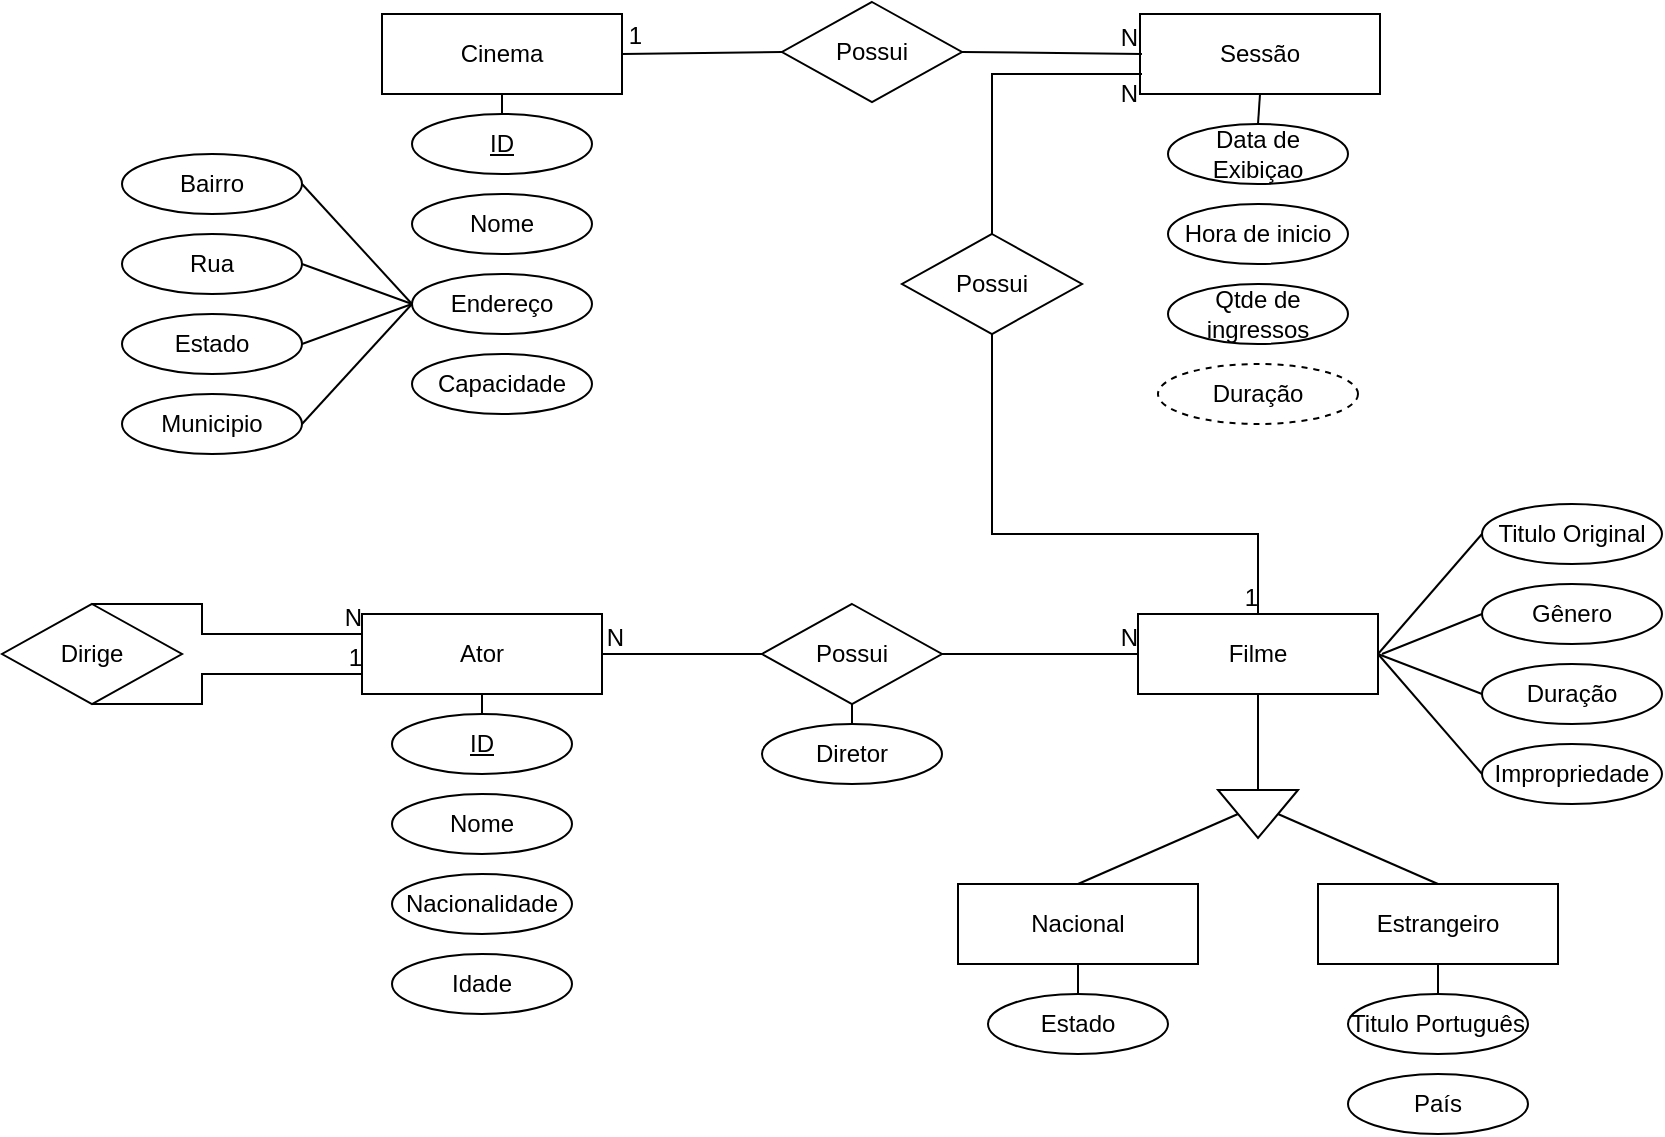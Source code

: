 <mxfile version="17.2.1" type="github"><diagram id="5hWkkJwb_R7D71X7_Qy8" name="Page-1"><mxGraphModel dx="2249" dy="794" grid="1" gridSize="10" guides="1" tooltips="1" connect="1" arrows="1" fold="1" page="1" pageScale="1" pageWidth="827" pageHeight="1169" math="0" shadow="0"><root><mxCell id="0"/><mxCell id="1" parent="0"/><mxCell id="KapmfFKW6zKVz0AodKhJ-1" value="Cinema" style="rounded=0;whiteSpace=wrap;html=1;" vertex="1" parent="1"><mxGeometry x="120" y="100" width="120" height="40" as="geometry"/></mxCell><mxCell id="KapmfFKW6zKVz0AodKhJ-2" value="Filme" style="rounded=0;whiteSpace=wrap;html=1;" vertex="1" parent="1"><mxGeometry x="498" y="400" width="120" height="40" as="geometry"/></mxCell><mxCell id="KapmfFKW6zKVz0AodKhJ-3" value="Ator" style="rounded=0;whiteSpace=wrap;html=1;" vertex="1" parent="1"><mxGeometry x="110" y="400" width="120" height="40" as="geometry"/></mxCell><mxCell id="KapmfFKW6zKVz0AodKhJ-4" value="Nacional" style="rounded=0;whiteSpace=wrap;html=1;" vertex="1" parent="1"><mxGeometry x="408" y="535" width="120" height="40" as="geometry"/></mxCell><mxCell id="KapmfFKW6zKVz0AodKhJ-5" value="Estrangeiro" style="rounded=0;whiteSpace=wrap;html=1;" vertex="1" parent="1"><mxGeometry x="588" y="535" width="120" height="40" as="geometry"/></mxCell><mxCell id="KapmfFKW6zKVz0AodKhJ-6" value="Sessão" style="rounded=0;whiteSpace=wrap;html=1;" vertex="1" parent="1"><mxGeometry x="499" y="100" width="120" height="40" as="geometry"/></mxCell><mxCell id="KapmfFKW6zKVz0AodKhJ-10" value="ID" style="ellipse;whiteSpace=wrap;html=1;align=center;fontStyle=4;" vertex="1" parent="1"><mxGeometry x="135" y="150" width="90" height="30" as="geometry"/></mxCell><mxCell id="KapmfFKW6zKVz0AodKhJ-11" value="Nome" style="ellipse;whiteSpace=wrap;html=1;align=center;" vertex="1" parent="1"><mxGeometry x="135" y="190" width="90" height="30" as="geometry"/></mxCell><mxCell id="KapmfFKW6zKVz0AodKhJ-12" value="Municipio" style="ellipse;whiteSpace=wrap;html=1;align=center;" vertex="1" parent="1"><mxGeometry x="-10" y="290" width="90" height="30" as="geometry"/></mxCell><mxCell id="KapmfFKW6zKVz0AodKhJ-13" value="Capacidade" style="ellipse;whiteSpace=wrap;html=1;align=center;" vertex="1" parent="1"><mxGeometry x="135" y="270" width="90" height="30" as="geometry"/></mxCell><mxCell id="KapmfFKW6zKVz0AodKhJ-14" value="Bairro" style="ellipse;whiteSpace=wrap;html=1;align=center;" vertex="1" parent="1"><mxGeometry x="-10" y="170" width="90" height="30" as="geometry"/></mxCell><mxCell id="KapmfFKW6zKVz0AodKhJ-15" value="Estado" style="ellipse;whiteSpace=wrap;html=1;align=center;" vertex="1" parent="1"><mxGeometry x="-10" y="250" width="90" height="30" as="geometry"/></mxCell><mxCell id="KapmfFKW6zKVz0AodKhJ-16" value="Endereço" style="ellipse;whiteSpace=wrap;html=1;align=center;" vertex="1" parent="1"><mxGeometry x="135" y="230" width="90" height="30" as="geometry"/></mxCell><mxCell id="KapmfFKW6zKVz0AodKhJ-17" value="Rua" style="ellipse;whiteSpace=wrap;html=1;align=center;" vertex="1" parent="1"><mxGeometry x="-10" y="210" width="90" height="30" as="geometry"/></mxCell><mxCell id="KapmfFKW6zKVz0AodKhJ-18" value="" style="endArrow=none;html=1;rounded=0;exitX=0.5;exitY=1;exitDx=0;exitDy=0;entryX=0.5;entryY=0;entryDx=0;entryDy=0;" edge="1" parent="1" source="KapmfFKW6zKVz0AodKhJ-1" target="KapmfFKW6zKVz0AodKhJ-10"><mxGeometry relative="1" as="geometry"><mxPoint x="300" y="180" as="sourcePoint"/><mxPoint x="460" y="180" as="targetPoint"/></mxGeometry></mxCell><mxCell id="KapmfFKW6zKVz0AodKhJ-22" value="" style="endArrow=none;html=1;rounded=0;exitX=1;exitY=0.5;exitDx=0;exitDy=0;entryX=0;entryY=0.5;entryDx=0;entryDy=0;" edge="1" parent="1" source="KapmfFKW6zKVz0AodKhJ-14" target="KapmfFKW6zKVz0AodKhJ-16"><mxGeometry relative="1" as="geometry"><mxPoint x="-50" y="70" as="sourcePoint"/><mxPoint x="110" y="70" as="targetPoint"/></mxGeometry></mxCell><mxCell id="KapmfFKW6zKVz0AodKhJ-23" value="" style="endArrow=none;html=1;rounded=0;exitX=1;exitY=0.5;exitDx=0;exitDy=0;entryX=0;entryY=0.5;entryDx=0;entryDy=0;" edge="1" parent="1" source="KapmfFKW6zKVz0AodKhJ-17" target="KapmfFKW6zKVz0AodKhJ-16"><mxGeometry relative="1" as="geometry"><mxPoint x="90" y="215" as="sourcePoint"/><mxPoint x="145" y="255" as="targetPoint"/></mxGeometry></mxCell><mxCell id="KapmfFKW6zKVz0AodKhJ-24" value="" style="endArrow=none;html=1;rounded=0;exitX=1;exitY=0.5;exitDx=0;exitDy=0;entryX=0;entryY=0.5;entryDx=0;entryDy=0;" edge="1" parent="1" source="KapmfFKW6zKVz0AodKhJ-15" target="KapmfFKW6zKVz0AodKhJ-16"><mxGeometry relative="1" as="geometry"><mxPoint x="90" y="255" as="sourcePoint"/><mxPoint x="130" y="250" as="targetPoint"/></mxGeometry></mxCell><mxCell id="KapmfFKW6zKVz0AodKhJ-25" value="" style="endArrow=none;html=1;rounded=0;exitX=1;exitY=0.5;exitDx=0;exitDy=0;entryX=0;entryY=0.5;entryDx=0;entryDy=0;" edge="1" parent="1" source="KapmfFKW6zKVz0AodKhJ-12" target="KapmfFKW6zKVz0AodKhJ-16"><mxGeometry relative="1" as="geometry"><mxPoint x="90" y="295" as="sourcePoint"/><mxPoint x="145" y="255" as="targetPoint"/></mxGeometry></mxCell><mxCell id="KapmfFKW6zKVz0AodKhJ-27" value="Gênero" style="ellipse;whiteSpace=wrap;html=1;align=center;" vertex="1" parent="1"><mxGeometry x="670" y="385" width="90" height="30" as="geometry"/></mxCell><mxCell id="KapmfFKW6zKVz0AodKhJ-28" value="Impropriedade" style="ellipse;whiteSpace=wrap;html=1;align=center;" vertex="1" parent="1"><mxGeometry x="670" y="465" width="90" height="30" as="geometry"/></mxCell><mxCell id="KapmfFKW6zKVz0AodKhJ-29" value="Duração" style="ellipse;whiteSpace=wrap;html=1;align=center;" vertex="1" parent="1"><mxGeometry x="670" y="425" width="90" height="30" as="geometry"/></mxCell><mxCell id="KapmfFKW6zKVz0AodKhJ-31" value="Data de Exibiçao" style="ellipse;whiteSpace=wrap;html=1;align=center;" vertex="1" parent="1"><mxGeometry x="513" y="155" width="90" height="30" as="geometry"/></mxCell><mxCell id="KapmfFKW6zKVz0AodKhJ-33" value="Hora de inicio" style="ellipse;whiteSpace=wrap;html=1;align=center;" vertex="1" parent="1"><mxGeometry x="513" y="195" width="90" height="30" as="geometry"/></mxCell><mxCell id="KapmfFKW6zKVz0AodKhJ-34" value="Duração" style="ellipse;whiteSpace=wrap;html=1;align=center;dashed=1;" vertex="1" parent="1"><mxGeometry x="508" y="275" width="100" height="30" as="geometry"/></mxCell><mxCell id="KapmfFKW6zKVz0AodKhJ-35" value="Qtde de ingressos" style="ellipse;whiteSpace=wrap;html=1;align=center;" vertex="1" parent="1"><mxGeometry x="513" y="235" width="90" height="30" as="geometry"/></mxCell><mxCell id="KapmfFKW6zKVz0AodKhJ-36" value="" style="endArrow=none;html=1;rounded=0;entryX=0.5;entryY=0;entryDx=0;entryDy=0;exitX=0.5;exitY=1;exitDx=0;exitDy=0;" edge="1" parent="1" source="KapmfFKW6zKVz0AodKhJ-6" target="KapmfFKW6zKVz0AodKhJ-31"><mxGeometry relative="1" as="geometry"><mxPoint x="448" y="-75" as="sourcePoint"/><mxPoint x="523" y="-190" as="targetPoint"/></mxGeometry></mxCell><mxCell id="KapmfFKW6zKVz0AodKhJ-37" value="Titulo Original" style="ellipse;whiteSpace=wrap;html=1;align=center;" vertex="1" parent="1"><mxGeometry x="670" y="345" width="90" height="30" as="geometry"/></mxCell><mxCell id="KapmfFKW6zKVz0AodKhJ-38" value="Estado" style="ellipse;whiteSpace=wrap;html=1;align=center;" vertex="1" parent="1"><mxGeometry x="423" y="590" width="90" height="30" as="geometry"/></mxCell><mxCell id="KapmfFKW6zKVz0AodKhJ-39" value="País" style="ellipse;whiteSpace=wrap;html=1;align=center;" vertex="1" parent="1"><mxGeometry x="603" y="630" width="90" height="30" as="geometry"/></mxCell><mxCell id="KapmfFKW6zKVz0AodKhJ-40" value="Titulo Português" style="ellipse;whiteSpace=wrap;html=1;align=center;" vertex="1" parent="1"><mxGeometry x="603" y="590" width="90" height="30" as="geometry"/></mxCell><mxCell id="KapmfFKW6zKVz0AodKhJ-41" value="ID" style="ellipse;whiteSpace=wrap;html=1;align=center;fontStyle=4;" vertex="1" parent="1"><mxGeometry x="125" y="450" width="90" height="30" as="geometry"/></mxCell><mxCell id="KapmfFKW6zKVz0AodKhJ-42" value="Nome" style="ellipse;whiteSpace=wrap;html=1;align=center;" vertex="1" parent="1"><mxGeometry x="125" y="490" width="90" height="30" as="geometry"/></mxCell><mxCell id="KapmfFKW6zKVz0AodKhJ-43" value="Idade" style="ellipse;whiteSpace=wrap;html=1;align=center;" vertex="1" parent="1"><mxGeometry x="125" y="570" width="90" height="30" as="geometry"/></mxCell><mxCell id="KapmfFKW6zKVz0AodKhJ-44" value="Nacionalidade" style="ellipse;whiteSpace=wrap;html=1;align=center;" vertex="1" parent="1"><mxGeometry x="125" y="530" width="90" height="30" as="geometry"/></mxCell><mxCell id="KapmfFKW6zKVz0AodKhJ-45" value="" style="endArrow=none;html=1;rounded=0;entryX=0.5;entryY=1;entryDx=0;entryDy=0;exitX=0.5;exitY=0;exitDx=0;exitDy=0;" edge="1" parent="1" source="KapmfFKW6zKVz0AodKhJ-38" target="KapmfFKW6zKVz0AodKhJ-4"><mxGeometry relative="1" as="geometry"><mxPoint x="198" y="585" as="sourcePoint"/><mxPoint x="198" y="600" as="targetPoint"/></mxGeometry></mxCell><mxCell id="KapmfFKW6zKVz0AodKhJ-46" value="" style="endArrow=none;html=1;rounded=0;entryX=0.5;entryY=0;entryDx=0;entryDy=0;exitX=0.5;exitY=1;exitDx=0;exitDy=0;" edge="1" parent="1" source="KapmfFKW6zKVz0AodKhJ-5" target="KapmfFKW6zKVz0AodKhJ-40"><mxGeometry relative="1" as="geometry"><mxPoint x="108" y="595" as="sourcePoint"/><mxPoint x="108" y="610" as="targetPoint"/></mxGeometry></mxCell><mxCell id="KapmfFKW6zKVz0AodKhJ-47" value="" style="endArrow=none;html=1;rounded=0;entryX=0.5;entryY=0;entryDx=0;entryDy=0;exitX=0.5;exitY=1;exitDx=0;exitDy=0;" edge="1" parent="1" source="KapmfFKW6zKVz0AodKhJ-3" target="KapmfFKW6zKVz0AodKhJ-41"><mxGeometry relative="1" as="geometry"><mxPoint x="-360" y="915" as="sourcePoint"/><mxPoint x="-360" y="930" as="targetPoint"/></mxGeometry></mxCell><mxCell id="KapmfFKW6zKVz0AodKhJ-48" value="" style="endArrow=none;html=1;rounded=0;exitX=1;exitY=0.5;exitDx=0;exitDy=0;entryX=0;entryY=0.5;entryDx=0;entryDy=0;" edge="1" parent="1" source="KapmfFKW6zKVz0AodKhJ-2" target="KapmfFKW6zKVz0AodKhJ-37"><mxGeometry relative="1" as="geometry"><mxPoint x="318" y="925" as="sourcePoint"/><mxPoint x="660" y="420" as="targetPoint"/></mxGeometry></mxCell><mxCell id="KapmfFKW6zKVz0AodKhJ-51" value="Possui" style="shape=rhombus;perimeter=rhombusPerimeter;whiteSpace=wrap;html=1;align=center;" vertex="1" parent="1"><mxGeometry x="320" y="94" width="90" height="50" as="geometry"/></mxCell><mxCell id="KapmfFKW6zKVz0AodKhJ-52" value="Possui" style="shape=rhombus;perimeter=rhombusPerimeter;whiteSpace=wrap;html=1;align=center;" vertex="1" parent="1"><mxGeometry x="310" y="395" width="90" height="50" as="geometry"/></mxCell><mxCell id="KapmfFKW6zKVz0AodKhJ-53" value="" style="endArrow=none;html=1;rounded=0;exitX=1;exitY=0.5;exitDx=0;exitDy=0;entryX=0;entryY=0.5;entryDx=0;entryDy=0;" edge="1" parent="1" source="KapmfFKW6zKVz0AodKhJ-52" target="KapmfFKW6zKVz0AodKhJ-2"><mxGeometry relative="1" as="geometry"><mxPoint x="410" y="360" as="sourcePoint"/><mxPoint x="570" y="360" as="targetPoint"/></mxGeometry></mxCell><mxCell id="KapmfFKW6zKVz0AodKhJ-54" value="N" style="resizable=0;html=1;align=right;verticalAlign=bottom;" connectable="0" vertex="1" parent="KapmfFKW6zKVz0AodKhJ-53"><mxGeometry x="1" relative="1" as="geometry"/></mxCell><mxCell id="KapmfFKW6zKVz0AodKhJ-57" value="Dirige" style="shape=rhombus;perimeter=rhombusPerimeter;whiteSpace=wrap;html=1;align=center;" vertex="1" parent="1"><mxGeometry x="-70" y="395" width="90" height="50" as="geometry"/></mxCell><mxCell id="KapmfFKW6zKVz0AodKhJ-58" value="" style="endArrow=none;html=1;rounded=0;exitX=0.5;exitY=0;exitDx=0;exitDy=0;entryX=0;entryY=0.25;entryDx=0;entryDy=0;entryPerimeter=0;" edge="1" parent="1" source="KapmfFKW6zKVz0AodKhJ-57" target="KapmfFKW6zKVz0AodKhJ-3"><mxGeometry relative="1" as="geometry"><mxPoint x="400" y="370" as="sourcePoint"/><mxPoint x="498" y="370" as="targetPoint"/><Array as="points"><mxPoint x="30" y="395"/><mxPoint x="30" y="410"/></Array></mxGeometry></mxCell><mxCell id="KapmfFKW6zKVz0AodKhJ-59" value="N" style="resizable=0;html=1;align=right;verticalAlign=bottom;" connectable="0" vertex="1" parent="KapmfFKW6zKVz0AodKhJ-58"><mxGeometry x="1" relative="1" as="geometry"/></mxCell><mxCell id="KapmfFKW6zKVz0AodKhJ-60" value="" style="endArrow=none;html=1;rounded=0;exitX=0.5;exitY=1;exitDx=0;exitDy=0;entryX=0;entryY=0.75;entryDx=0;entryDy=0;" edge="1" parent="1" source="KapmfFKW6zKVz0AodKhJ-57" target="KapmfFKW6zKVz0AodKhJ-3"><mxGeometry relative="1" as="geometry"><mxPoint x="-150" y="510" as="sourcePoint"/><mxPoint x="10" y="510" as="targetPoint"/><Array as="points"><mxPoint x="30" y="445"/><mxPoint x="30" y="430"/></Array></mxGeometry></mxCell><mxCell id="KapmfFKW6zKVz0AodKhJ-61" value="1" style="resizable=0;html=1;align=right;verticalAlign=bottom;" connectable="0" vertex="1" parent="KapmfFKW6zKVz0AodKhJ-60"><mxGeometry x="1" relative="1" as="geometry"/></mxCell><mxCell id="KapmfFKW6zKVz0AodKhJ-62" value="" style="endArrow=none;html=1;rounded=0;exitX=1;exitY=0.5;exitDx=0;exitDy=0;entryX=0.008;entryY=0.5;entryDx=0;entryDy=0;entryPerimeter=0;" edge="1" parent="1" source="KapmfFKW6zKVz0AodKhJ-51" target="KapmfFKW6zKVz0AodKhJ-6"><mxGeometry relative="1" as="geometry"><mxPoint x="410" y="430" as="sourcePoint"/><mxPoint x="508" y="430" as="targetPoint"/></mxGeometry></mxCell><mxCell id="KapmfFKW6zKVz0AodKhJ-63" value="N" style="resizable=0;html=1;align=right;verticalAlign=bottom;" connectable="0" vertex="1" parent="KapmfFKW6zKVz0AodKhJ-62"><mxGeometry x="1" relative="1" as="geometry"><mxPoint x="-1" as="offset"/></mxGeometry></mxCell><mxCell id="KapmfFKW6zKVz0AodKhJ-64" value="" style="endArrow=none;html=1;rounded=0;exitX=0;exitY=0.5;exitDx=0;exitDy=0;entryX=1;entryY=0.5;entryDx=0;entryDy=0;entryPerimeter=0;" edge="1" parent="1" source="KapmfFKW6zKVz0AodKhJ-51" target="KapmfFKW6zKVz0AodKhJ-1"><mxGeometry relative="1" as="geometry"><mxPoint x="-5" y="515" as="sourcePoint"/><mxPoint x="130" y="510" as="targetPoint"/></mxGeometry></mxCell><mxCell id="KapmfFKW6zKVz0AodKhJ-65" value="1" style="resizable=0;html=1;align=right;verticalAlign=bottom;" connectable="0" vertex="1" parent="KapmfFKW6zKVz0AodKhJ-64"><mxGeometry x="1" relative="1" as="geometry"><mxPoint x="10" as="offset"/></mxGeometry></mxCell><mxCell id="KapmfFKW6zKVz0AodKhJ-66" value="Possui" style="shape=rhombus;perimeter=rhombusPerimeter;whiteSpace=wrap;html=1;align=center;" vertex="1" parent="1"><mxGeometry x="380" y="210" width="90" height="50" as="geometry"/></mxCell><mxCell id="KapmfFKW6zKVz0AodKhJ-69" value="" style="endArrow=none;html=1;rounded=0;exitX=0.5;exitY=1;exitDx=0;exitDy=0;entryX=0.5;entryY=0;entryDx=0;entryDy=0;" edge="1" parent="1" source="KapmfFKW6zKVz0AodKhJ-66" target="KapmfFKW6zKVz0AodKhJ-2"><mxGeometry relative="1" as="geometry"><mxPoint x="-5" y="515" as="sourcePoint"/><mxPoint x="520" y="400" as="targetPoint"/><Array as="points"><mxPoint x="425" y="360"/><mxPoint x="558" y="360"/></Array></mxGeometry></mxCell><mxCell id="KapmfFKW6zKVz0AodKhJ-70" value="1" style="resizable=0;html=1;align=right;verticalAlign=bottom;" connectable="0" vertex="1" parent="KapmfFKW6zKVz0AodKhJ-69"><mxGeometry x="1" relative="1" as="geometry"/></mxCell><mxCell id="KapmfFKW6zKVz0AodKhJ-71" value="" style="triangle;whiteSpace=wrap;html=1;rotation=90;" vertex="1" parent="1"><mxGeometry x="546" y="480" width="24" height="40" as="geometry"/></mxCell><mxCell id="KapmfFKW6zKVz0AodKhJ-72" value="" style="endArrow=none;html=1;rounded=0;entryX=0;entryY=0.5;entryDx=0;entryDy=0;exitX=0.5;exitY=1;exitDx=0;exitDy=0;" edge="1" parent="1" source="KapmfFKW6zKVz0AodKhJ-2" target="KapmfFKW6zKVz0AodKhJ-71"><mxGeometry relative="1" as="geometry"><mxPoint x="560" y="450" as="sourcePoint"/><mxPoint x="420" y="660" as="targetPoint"/></mxGeometry></mxCell><mxCell id="KapmfFKW6zKVz0AodKhJ-73" value="" style="endArrow=none;html=1;rounded=0;entryX=0.5;entryY=0;entryDx=0;entryDy=0;exitX=0.5;exitY=1;exitDx=0;exitDy=0;" edge="1" parent="1" source="KapmfFKW6zKVz0AodKhJ-71" target="KapmfFKW6zKVz0AodKhJ-4"><mxGeometry relative="1" as="geometry"><mxPoint x="568" y="450" as="sourcePoint"/><mxPoint x="568" y="498" as="targetPoint"/></mxGeometry></mxCell><mxCell id="KapmfFKW6zKVz0AodKhJ-74" value="" style="endArrow=none;html=1;rounded=0;entryX=0.5;entryY=0;entryDx=0;entryDy=0;exitX=0.5;exitY=0;exitDx=0;exitDy=0;" edge="1" parent="1" source="KapmfFKW6zKVz0AodKhJ-71" target="KapmfFKW6zKVz0AodKhJ-5"><mxGeometry relative="1" as="geometry"><mxPoint x="578" y="460" as="sourcePoint"/><mxPoint x="578" y="508" as="targetPoint"/></mxGeometry></mxCell><mxCell id="KapmfFKW6zKVz0AodKhJ-76" value="Diretor" style="ellipse;whiteSpace=wrap;html=1;align=center;" vertex="1" parent="1"><mxGeometry x="310" y="455" width="90" height="30" as="geometry"/></mxCell><mxCell id="KapmfFKW6zKVz0AodKhJ-77" value="" style="endArrow=none;html=1;rounded=0;entryX=0.5;entryY=0;entryDx=0;entryDy=0;exitX=0.5;exitY=1;exitDx=0;exitDy=0;" edge="1" parent="1" source="KapmfFKW6zKVz0AodKhJ-52" target="KapmfFKW6zKVz0AodKhJ-76"><mxGeometry relative="1" as="geometry"><mxPoint x="568" y="450" as="sourcePoint"/><mxPoint x="568" y="498" as="targetPoint"/></mxGeometry></mxCell><mxCell id="KapmfFKW6zKVz0AodKhJ-78" value="" style="endArrow=none;html=1;rounded=0;exitX=0.5;exitY=0;exitDx=0;exitDy=0;" edge="1" parent="1" source="KapmfFKW6zKVz0AodKhJ-66"><mxGeometry relative="1" as="geometry"><mxPoint x="420" y="120" as="sourcePoint"/><mxPoint x="500" y="130" as="targetPoint"/><Array as="points"><mxPoint x="425" y="130"/></Array></mxGeometry></mxCell><mxCell id="KapmfFKW6zKVz0AodKhJ-79" value="N" style="resizable=0;html=1;align=right;verticalAlign=bottom;" connectable="0" vertex="1" parent="KapmfFKW6zKVz0AodKhJ-78"><mxGeometry x="1" relative="1" as="geometry"><mxPoint x="-2" y="18" as="offset"/></mxGeometry></mxCell><mxCell id="KapmfFKW6zKVz0AodKhJ-80" value="" style="endArrow=none;html=1;rounded=0;exitX=0;exitY=0.5;exitDx=0;exitDy=0;entryX=1;entryY=0.5;entryDx=0;entryDy=0;" edge="1" parent="1" source="KapmfFKW6zKVz0AodKhJ-52" target="KapmfFKW6zKVz0AodKhJ-3"><mxGeometry relative="1" as="geometry"><mxPoint x="410" y="430" as="sourcePoint"/><mxPoint x="508" y="430" as="targetPoint"/></mxGeometry></mxCell><mxCell id="KapmfFKW6zKVz0AodKhJ-81" value="N" style="resizable=0;html=1;align=right;verticalAlign=bottom;" connectable="0" vertex="1" parent="KapmfFKW6zKVz0AodKhJ-80"><mxGeometry x="1" relative="1" as="geometry"><mxPoint x="11" as="offset"/></mxGeometry></mxCell><mxCell id="KapmfFKW6zKVz0AodKhJ-85" value="" style="endArrow=none;html=1;rounded=0;entryX=0;entryY=0.5;entryDx=0;entryDy=0;" edge="1" parent="1" target="KapmfFKW6zKVz0AodKhJ-27"><mxGeometry relative="1" as="geometry"><mxPoint x="620" y="420" as="sourcePoint"/><mxPoint x="680" y="370" as="targetPoint"/></mxGeometry></mxCell><mxCell id="KapmfFKW6zKVz0AodKhJ-86" value="" style="endArrow=none;html=1;rounded=0;exitX=1;exitY=0.5;exitDx=0;exitDy=0;entryX=0;entryY=0.5;entryDx=0;entryDy=0;" edge="1" parent="1" source="KapmfFKW6zKVz0AodKhJ-2" target="KapmfFKW6zKVz0AodKhJ-29"><mxGeometry relative="1" as="geometry"><mxPoint x="638" y="440" as="sourcePoint"/><mxPoint x="690" y="380" as="targetPoint"/></mxGeometry></mxCell><mxCell id="KapmfFKW6zKVz0AodKhJ-87" value="" style="endArrow=none;html=1;rounded=0;exitX=1;exitY=0.5;exitDx=0;exitDy=0;entryX=0;entryY=0.5;entryDx=0;entryDy=0;" edge="1" parent="1" source="KapmfFKW6zKVz0AodKhJ-2" target="KapmfFKW6zKVz0AodKhJ-28"><mxGeometry relative="1" as="geometry"><mxPoint x="630" y="335" as="sourcePoint"/><mxPoint x="682" y="275" as="targetPoint"/></mxGeometry></mxCell></root></mxGraphModel></diagram></mxfile>